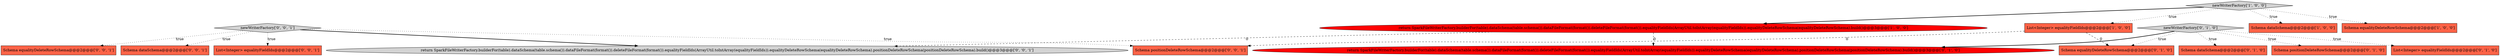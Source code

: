digraph {
4 [style = filled, label = "newWriterFactory['1', '0', '0']", fillcolor = lightgray, shape = diamond image = "AAA0AAABBB1BBB"];
3 [style = filled, label = "return SparkFileWriterFactory.builderFor(table).dataSchema(table.schema()).dataFileFormat(format()).deleteFileFormat(format()).equalityFieldIds(ArrayUtil.toIntArray(equalityFieldIds)).equalityDeleteRowSchema(equalityDeleteRowSchema).build()@@@3@@@['1', '0', '0']", fillcolor = red, shape = ellipse image = "AAA1AAABBB1BBB"];
8 [style = filled, label = "List<Integer> equalityFieldIds@@@2@@@['0', '1', '0']", fillcolor = tomato, shape = box image = "AAA0AAABBB2BBB"];
15 [style = filled, label = "Schema equalityDeleteRowSchema@@@2@@@['0', '0', '1']", fillcolor = tomato, shape = box image = "AAA0AAABBB3BBB"];
0 [style = filled, label = "Schema dataSchema@@@2@@@['1', '0', '0']", fillcolor = tomato, shape = box image = "AAA0AAABBB1BBB"];
5 [style = filled, label = "Schema dataSchema@@@2@@@['0', '1', '0']", fillcolor = tomato, shape = box image = "AAA0AAABBB2BBB"];
13 [style = filled, label = "Schema dataSchema@@@2@@@['0', '0', '1']", fillcolor = tomato, shape = box image = "AAA0AAABBB3BBB"];
16 [style = filled, label = "Schema positionDeleteRowSchema@@@2@@@['0', '0', '1']", fillcolor = tomato, shape = box image = "AAA0AAABBB3BBB"];
14 [style = filled, label = "newWriterFactory['0', '0', '1']", fillcolor = lightgray, shape = diamond image = "AAA0AAABBB3BBB"];
1 [style = filled, label = "Schema equalityDeleteRowSchema@@@2@@@['1', '0', '0']", fillcolor = tomato, shape = box image = "AAA0AAABBB1BBB"];
2 [style = filled, label = "List<Integer> equalityFieldIds@@@2@@@['1', '0', '0']", fillcolor = tomato, shape = box image = "AAA1AAABBB1BBB"];
9 [style = filled, label = "Schema equalityDeleteRowSchema@@@2@@@['0', '1', '0']", fillcolor = tomato, shape = box image = "AAA1AAABBB2BBB"];
12 [style = filled, label = "return SparkFileWriterFactory.builderFor(table).dataSchema(table.schema()).dataFileFormat(format()).deleteFileFormat(format()).equalityFieldIds(ArrayUtil.toIntArray(equalityFieldIds)).equalityDeleteRowSchema(equalityDeleteRowSchema).positionDeleteRowSchema(positionDeleteRowSchema).build()@@@3@@@['0', '0', '1']", fillcolor = lightgray, shape = ellipse image = "AAA0AAABBB3BBB"];
6 [style = filled, label = "newWriterFactory['0', '1', '0']", fillcolor = lightgray, shape = diamond image = "AAA0AAABBB2BBB"];
7 [style = filled, label = "Schema positionDeleteRowSchema@@@2@@@['0', '1', '0']", fillcolor = tomato, shape = box image = "AAA0AAABBB2BBB"];
11 [style = filled, label = "List<Integer> equalityFieldIds@@@2@@@['0', '0', '1']", fillcolor = tomato, shape = box image = "AAA0AAABBB3BBB"];
10 [style = filled, label = "return SparkFileWriterFactory.builderFor(table).dataSchema(table.schema()).dataFileFormat(format()).deleteFileFormat(format()).equalityFieldIds(ArrayUtil.toIntArray(equalityFieldIds)).equalityDeleteRowSchema(equalityDeleteRowSchema).positionDeleteRowSchema(positionDeleteRowSchema).build()@@@3@@@['0', '1', '0']", fillcolor = red, shape = ellipse image = "AAA1AAABBB2BBB"];
14->16 [style = dotted, label="true"];
14->11 [style = dotted, label="true"];
4->3 [style = bold, label=""];
14->15 [style = dotted, label="true"];
6->5 [style = dotted, label="true"];
14->12 [style = bold, label=""];
3->10 [style = dashed, label="0"];
3->12 [style = dashed, label="0"];
6->9 [style = dotted, label="true"];
4->1 [style = dotted, label="true"];
6->8 [style = dotted, label="true"];
2->9 [style = dashed, label="0"];
2->16 [style = dashed, label="0"];
4->2 [style = dotted, label="true"];
14->13 [style = dotted, label="true"];
4->0 [style = dotted, label="true"];
6->10 [style = bold, label=""];
6->7 [style = dotted, label="true"];
}

